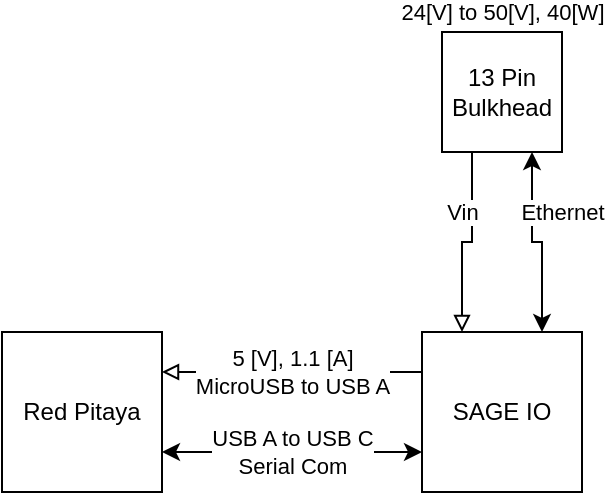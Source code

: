 <mxfile version="20.8.22" type="github">
  <diagram name="Page-1" id="7e0a89b8-554c-2b80-1dc8-d5c74ca68de4">
    <mxGraphModel dx="605" dy="429" grid="1" gridSize="10" guides="1" tooltips="1" connect="1" arrows="1" fold="1" page="1" pageScale="1" pageWidth="1100" pageHeight="850" background="none" math="0" shadow="0">
      <root>
        <mxCell id="0" />
        <mxCell id="1" parent="0" />
        <mxCell id="295mJumc4yY-vUVJhrtn-11" value="Red Pitaya" style="whiteSpace=wrap;html=1;aspect=fixed;" vertex="1" parent="1">
          <mxGeometry x="230" y="240" width="80" height="80" as="geometry" />
        </mxCell>
        <mxCell id="295mJumc4yY-vUVJhrtn-13" style="edgeStyle=orthogonalEdgeStyle;rounded=0;orthogonalLoop=1;jettySize=auto;html=1;exitX=0;exitY=0.25;exitDx=0;exitDy=0;entryX=1;entryY=0.25;entryDx=0;entryDy=0;startArrow=none;startFill=0;endArrow=block;endFill=0;" edge="1" parent="1" source="295mJumc4yY-vUVJhrtn-12" target="295mJumc4yY-vUVJhrtn-11">
          <mxGeometry relative="1" as="geometry" />
        </mxCell>
        <mxCell id="295mJumc4yY-vUVJhrtn-16" value="5 [V], 1.1 [A]&lt;br&gt;MicroUSB to USB A" style="edgeLabel;html=1;align=center;verticalAlign=middle;resizable=0;points=[];" vertex="1" connectable="0" parent="295mJumc4yY-vUVJhrtn-13">
          <mxGeometry relative="1" as="geometry">
            <mxPoint as="offset" />
          </mxGeometry>
        </mxCell>
        <mxCell id="295mJumc4yY-vUVJhrtn-15" style="edgeStyle=orthogonalEdgeStyle;rounded=0;orthogonalLoop=1;jettySize=auto;html=1;exitX=0;exitY=0.75;exitDx=0;exitDy=0;entryX=1;entryY=0.75;entryDx=0;entryDy=0;startArrow=classic;startFill=1;endArrow=classic;endFill=1;" edge="1" parent="1" source="295mJumc4yY-vUVJhrtn-12" target="295mJumc4yY-vUVJhrtn-11">
          <mxGeometry relative="1" as="geometry">
            <Array as="points">
              <mxPoint x="380" y="300" />
              <mxPoint x="380" y="300" />
            </Array>
          </mxGeometry>
        </mxCell>
        <mxCell id="295mJumc4yY-vUVJhrtn-17" value="USB A to USB C&lt;br&gt;Serial Com" style="edgeLabel;html=1;align=center;verticalAlign=middle;resizable=0;points=[];" vertex="1" connectable="0" parent="295mJumc4yY-vUVJhrtn-15">
          <mxGeometry relative="1" as="geometry">
            <mxPoint as="offset" />
          </mxGeometry>
        </mxCell>
        <mxCell id="295mJumc4yY-vUVJhrtn-12" value="SAGE IO" style="whiteSpace=wrap;html=1;aspect=fixed;" vertex="1" parent="1">
          <mxGeometry x="440" y="240" width="80" height="80" as="geometry" />
        </mxCell>
        <mxCell id="295mJumc4yY-vUVJhrtn-20" style="edgeStyle=orthogonalEdgeStyle;rounded=0;orthogonalLoop=1;jettySize=auto;html=1;exitX=0.75;exitY=1;exitDx=0;exitDy=0;entryX=0.75;entryY=0;entryDx=0;entryDy=0;startArrow=classic;startFill=1;endArrow=classic;endFill=1;" edge="1" parent="1" source="295mJumc4yY-vUVJhrtn-19" target="295mJumc4yY-vUVJhrtn-12">
          <mxGeometry relative="1" as="geometry" />
        </mxCell>
        <mxCell id="295mJumc4yY-vUVJhrtn-24" value="Ethernet" style="edgeLabel;html=1;align=center;verticalAlign=middle;resizable=0;points=[];" vertex="1" connectable="0" parent="295mJumc4yY-vUVJhrtn-20">
          <mxGeometry x="-0.324" y="2" relative="1" as="geometry">
            <mxPoint x="13" y="-2" as="offset" />
          </mxGeometry>
        </mxCell>
        <mxCell id="295mJumc4yY-vUVJhrtn-21" style="edgeStyle=orthogonalEdgeStyle;rounded=0;orthogonalLoop=1;jettySize=auto;html=1;exitX=0.25;exitY=1;exitDx=0;exitDy=0;entryX=0.25;entryY=0;entryDx=0;entryDy=0;startArrow=none;startFill=0;endArrow=block;endFill=0;" edge="1" parent="1" source="295mJumc4yY-vUVJhrtn-19" target="295mJumc4yY-vUVJhrtn-12">
          <mxGeometry relative="1" as="geometry" />
        </mxCell>
        <mxCell id="295mJumc4yY-vUVJhrtn-23" value="24[V] to 50[V], 40[W]" style="edgeLabel;html=1;align=center;verticalAlign=middle;resizable=0;points=[];rotation=0;" vertex="1" connectable="0" parent="295mJumc4yY-vUVJhrtn-21">
          <mxGeometry x="-0.221" y="1" relative="1" as="geometry">
            <mxPoint x="14" y="-107" as="offset" />
          </mxGeometry>
        </mxCell>
        <mxCell id="295mJumc4yY-vUVJhrtn-25" value="Vin" style="edgeLabel;html=1;align=center;verticalAlign=middle;resizable=0;points=[];" vertex="1" connectable="0" parent="295mJumc4yY-vUVJhrtn-21">
          <mxGeometry x="-0.31" y="2" relative="1" as="geometry">
            <mxPoint x="-7" y="-3" as="offset" />
          </mxGeometry>
        </mxCell>
        <mxCell id="295mJumc4yY-vUVJhrtn-19" value="13 Pin&lt;br&gt;Bulkhead" style="whiteSpace=wrap;html=1;aspect=fixed;" vertex="1" parent="1">
          <mxGeometry x="450" y="90" width="60" height="60" as="geometry" />
        </mxCell>
      </root>
    </mxGraphModel>
  </diagram>
</mxfile>
